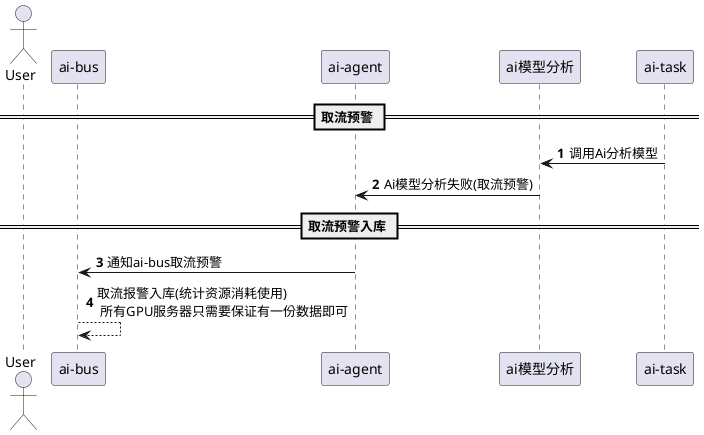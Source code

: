 @startuml
autonumber
== 取流预警 ==
actor User as user
participant "ai-bus" as bus
participant "ai-agent" as agent
participant "ai模型分析" as ai
participant "ai-task" as task

task -> ai : 调用Ai分析模型
agent <- ai : Ai模型分析失败(取流预警)

== 取流预警入库 ==
agent -> bus : 通知ai-bus取流预警
bus --> bus : 取流报警入库(统计资源消耗使用)\n 所有GPU服务器只需要保证有一份数据即可

@enduml